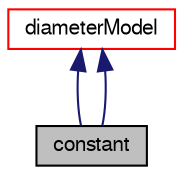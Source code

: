 digraph "constant"
{
  bgcolor="transparent";
  edge [fontname="FreeSans",fontsize="10",labelfontname="FreeSans",labelfontsize="10"];
  node [fontname="FreeSans",fontsize="10",shape=record];
  Node2 [label="constant",height=0.2,width=0.4,color="black", fillcolor="grey75", style="filled", fontcolor="black"];
  Node3 -> Node2 [dir="back",color="midnightblue",fontsize="10",style="solid",fontname="FreeSans"];
  Node3 [label="diameterModel",height=0.2,width=0.4,color="red",URL="$a32054.html",tooltip="Abstract base-class for dispersed-phase particle diameter models. "];
  Node3 -> Node2 [dir="back",color="midnightblue",fontsize="10",style="solid",fontname="FreeSans"];
}

